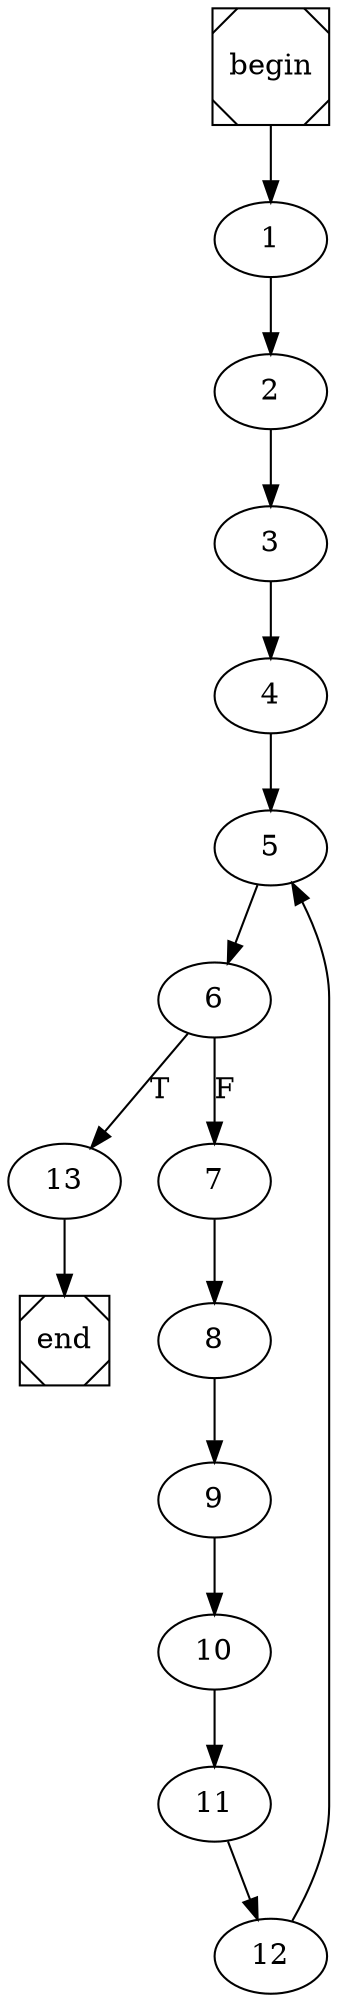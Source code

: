 digraph cfg {
	begin [shape=Msquare];
	end [shape=Msquare];
	begin -> 1;	1 -> 2;	2 -> 3;	3 -> 4;	4 -> 5;	5 -> 6;	6 -> 13[label=T];	6 -> 7[label=F];	7 -> 8;	8 -> 9;	9 -> 10;	10 -> 11;	11 -> 12;	12 -> 5;	13 -> end;}
